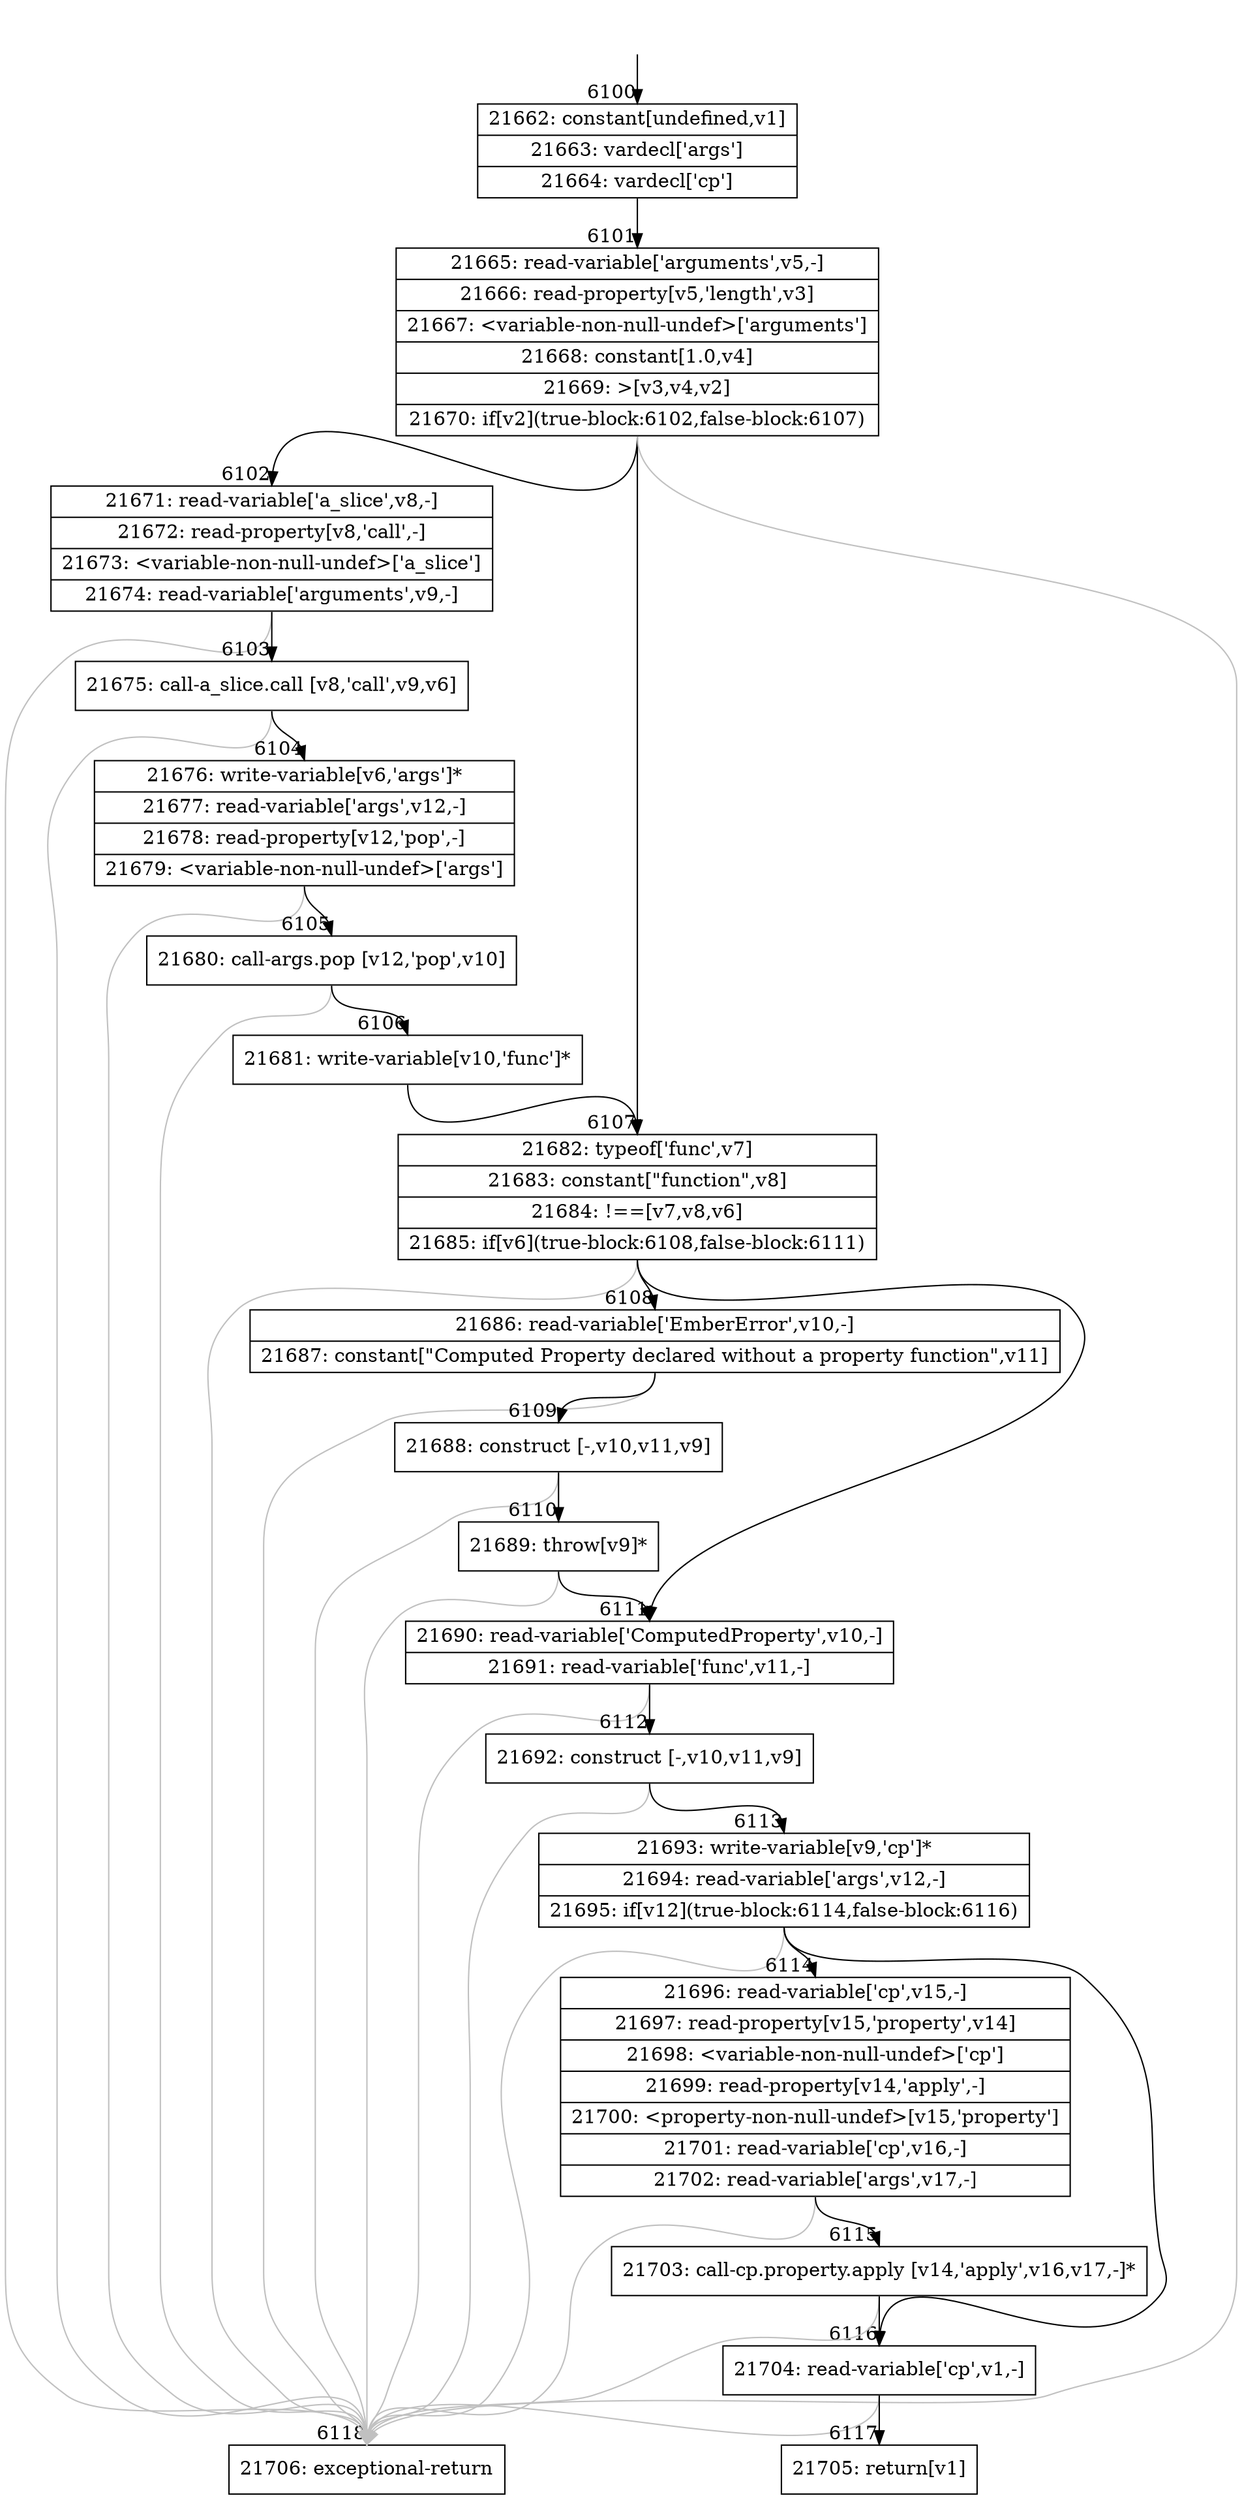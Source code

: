 digraph {
rankdir="TD"
BB_entry488[shape=none,label=""];
BB_entry488 -> BB6100 [tailport=s, headport=n, headlabel="    6100"]
BB6100 [shape=record label="{21662: constant[undefined,v1]|21663: vardecl['args']|21664: vardecl['cp']}" ] 
BB6100 -> BB6101 [tailport=s, headport=n, headlabel="      6101"]
BB6101 [shape=record label="{21665: read-variable['arguments',v5,-]|21666: read-property[v5,'length',v3]|21667: \<variable-non-null-undef\>['arguments']|21668: constant[1.0,v4]|21669: \>[v3,v4,v2]|21670: if[v2](true-block:6102,false-block:6107)}" ] 
BB6101 -> BB6102 [tailport=s, headport=n, headlabel="      6102"]
BB6101 -> BB6107 [tailport=s, headport=n, headlabel="      6107"]
BB6101 -> BB6118 [tailport=s, headport=n, color=gray, headlabel="      6118"]
BB6102 [shape=record label="{21671: read-variable['a_slice',v8,-]|21672: read-property[v8,'call',-]|21673: \<variable-non-null-undef\>['a_slice']|21674: read-variable['arguments',v9,-]}" ] 
BB6102 -> BB6103 [tailport=s, headport=n, headlabel="      6103"]
BB6102 -> BB6118 [tailport=s, headport=n, color=gray]
BB6103 [shape=record label="{21675: call-a_slice.call [v8,'call',v9,v6]}" ] 
BB6103 -> BB6104 [tailport=s, headport=n, headlabel="      6104"]
BB6103 -> BB6118 [tailport=s, headport=n, color=gray]
BB6104 [shape=record label="{21676: write-variable[v6,'args']*|21677: read-variable['args',v12,-]|21678: read-property[v12,'pop',-]|21679: \<variable-non-null-undef\>['args']}" ] 
BB6104 -> BB6105 [tailport=s, headport=n, headlabel="      6105"]
BB6104 -> BB6118 [tailport=s, headport=n, color=gray]
BB6105 [shape=record label="{21680: call-args.pop [v12,'pop',v10]}" ] 
BB6105 -> BB6106 [tailport=s, headport=n, headlabel="      6106"]
BB6105 -> BB6118 [tailport=s, headport=n, color=gray]
BB6106 [shape=record label="{21681: write-variable[v10,'func']*}" ] 
BB6106 -> BB6107 [tailport=s, headport=n]
BB6107 [shape=record label="{21682: typeof['func',v7]|21683: constant[\"function\",v8]|21684: !==[v7,v8,v6]|21685: if[v6](true-block:6108,false-block:6111)}" ] 
BB6107 -> BB6108 [tailport=s, headport=n, headlabel="      6108"]
BB6107 -> BB6111 [tailport=s, headport=n, headlabel="      6111"]
BB6107 -> BB6118 [tailport=s, headport=n, color=gray]
BB6108 [shape=record label="{21686: read-variable['EmberError',v10,-]|21687: constant[\"Computed Property declared without a property function\",v11]}" ] 
BB6108 -> BB6109 [tailport=s, headport=n, headlabel="      6109"]
BB6108 -> BB6118 [tailport=s, headport=n, color=gray]
BB6109 [shape=record label="{21688: construct [-,v10,v11,v9]}" ] 
BB6109 -> BB6110 [tailport=s, headport=n, headlabel="      6110"]
BB6109 -> BB6118 [tailport=s, headport=n, color=gray]
BB6110 [shape=record label="{21689: throw[v9]*}" ] 
BB6110 -> BB6111 [tailport=s, headport=n]
BB6110 -> BB6118 [tailport=s, headport=n, color=gray]
BB6111 [shape=record label="{21690: read-variable['ComputedProperty',v10,-]|21691: read-variable['func',v11,-]}" ] 
BB6111 -> BB6112 [tailport=s, headport=n, headlabel="      6112"]
BB6111 -> BB6118 [tailport=s, headport=n, color=gray]
BB6112 [shape=record label="{21692: construct [-,v10,v11,v9]}" ] 
BB6112 -> BB6113 [tailport=s, headport=n, headlabel="      6113"]
BB6112 -> BB6118 [tailport=s, headport=n, color=gray]
BB6113 [shape=record label="{21693: write-variable[v9,'cp']*|21694: read-variable['args',v12,-]|21695: if[v12](true-block:6114,false-block:6116)}" ] 
BB6113 -> BB6114 [tailport=s, headport=n, headlabel="      6114"]
BB6113 -> BB6116 [tailport=s, headport=n, headlabel="      6116"]
BB6113 -> BB6118 [tailport=s, headport=n, color=gray]
BB6114 [shape=record label="{21696: read-variable['cp',v15,-]|21697: read-property[v15,'property',v14]|21698: \<variable-non-null-undef\>['cp']|21699: read-property[v14,'apply',-]|21700: \<property-non-null-undef\>[v15,'property']|21701: read-variable['cp',v16,-]|21702: read-variable['args',v17,-]}" ] 
BB6114 -> BB6115 [tailport=s, headport=n, headlabel="      6115"]
BB6114 -> BB6118 [tailport=s, headport=n, color=gray]
BB6115 [shape=record label="{21703: call-cp.property.apply [v14,'apply',v16,v17,-]*}" ] 
BB6115 -> BB6116 [tailport=s, headport=n]
BB6115 -> BB6118 [tailport=s, headport=n, color=gray]
BB6116 [shape=record label="{21704: read-variable['cp',v1,-]}" ] 
BB6116 -> BB6117 [tailport=s, headport=n, headlabel="      6117"]
BB6116 -> BB6118 [tailport=s, headport=n, color=gray]
BB6117 [shape=record label="{21705: return[v1]}" ] 
BB6118 [shape=record label="{21706: exceptional-return}" ] 
//#$~ 11154
}
